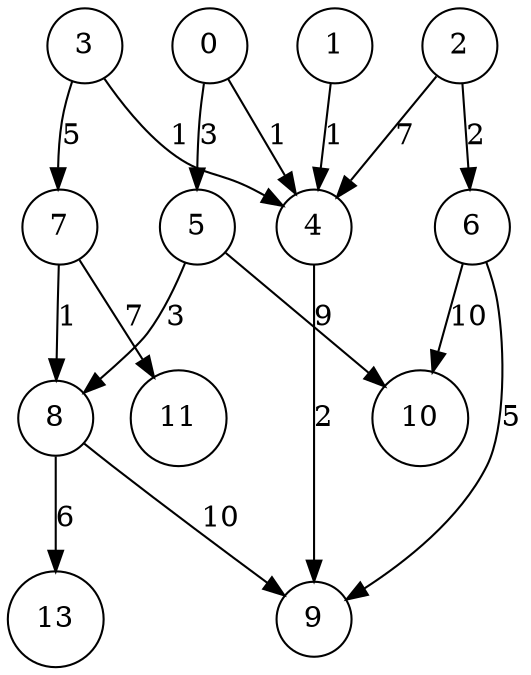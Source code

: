 digraph G {
node[shape=circle];
"8" -> "9" [label=10];
"7" -> "11" [label=7];
"5" -> "10" [label=9];
"0" -> "5" [label=3];
"3" -> "4" [label=1];
"7" -> "8" [label=1];
"4" -> "9" [label=2];
"1" -> "4" [label=1];
"5" -> "8" [label=3];
"8" -> "13" [label=6];
"2" -> "4" [label=7];
"6" -> "9" [label=5];
"0" -> "4" [label=1];
"6" -> "10" [label=10];
"3" -> "7" [label=5];
"2" -> "6" [label=2];
}
